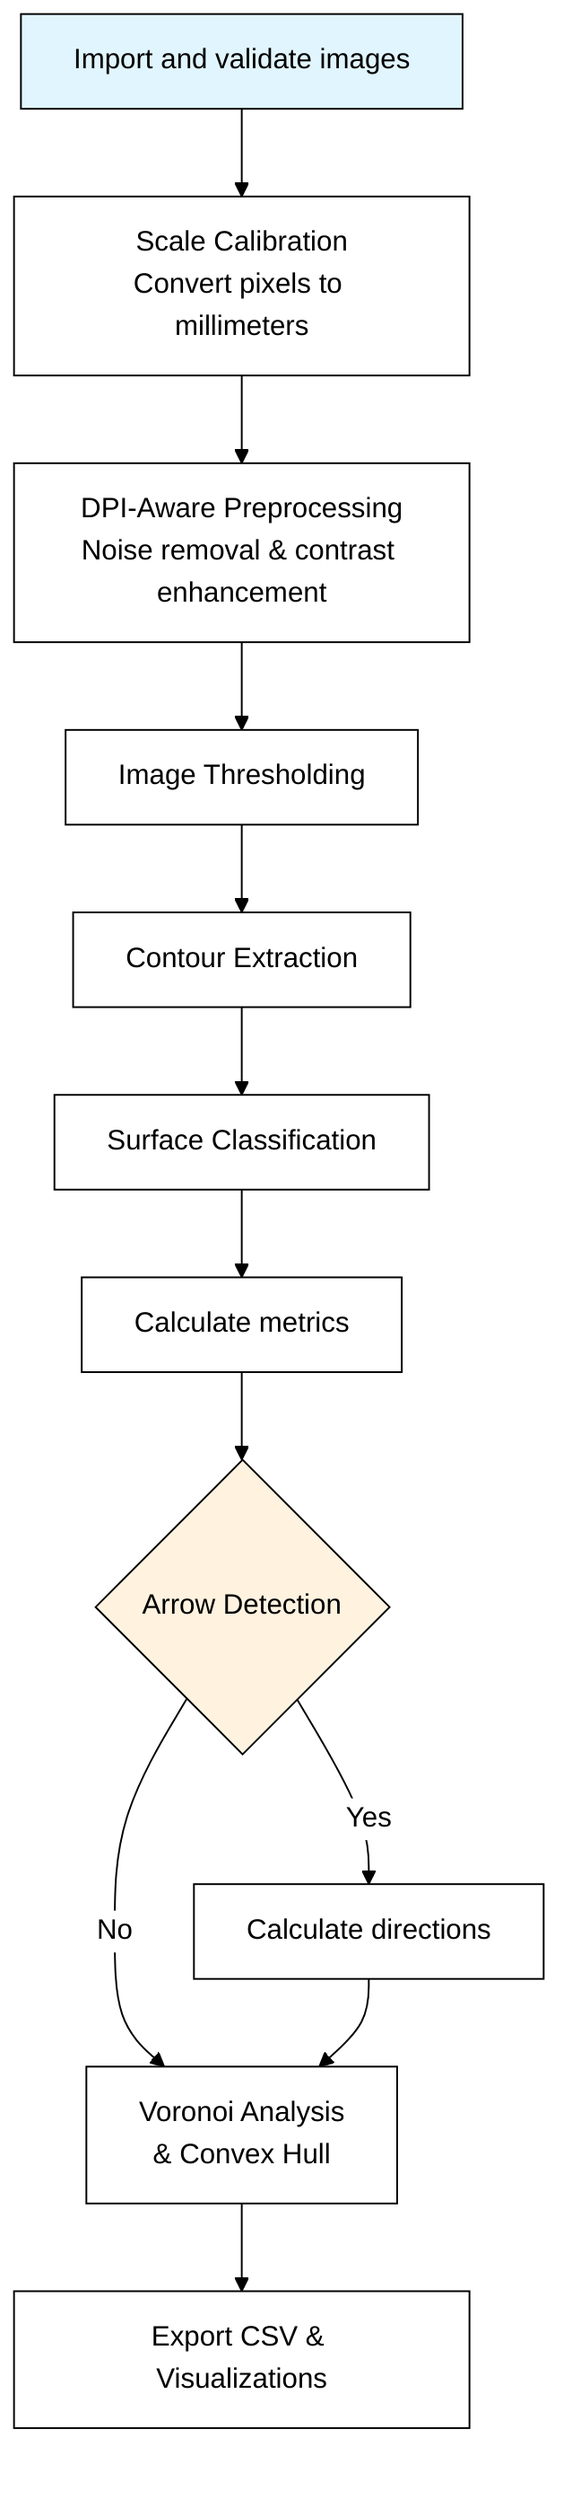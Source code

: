 %%{init: {'theme':'base', 'themeVariables': {'primaryColor': '#ffffff', 'primaryTextColor': '#000000', 'primaryBorderColor': '#000000', 'lineColor': '#000000', 'fontSize': '16px'}}}%%
flowchart TD
    A[Import and validate images] --> B[Scale Calibration<br/>Convert pixels to millimeters]
    B --> C[DPI-Aware Preprocessing<br/>Noise removal & contrast enhancement]
    C --> D[Image Thresholding]
    D --> E[Contour Extraction]
    E --> F[Surface Classification]
    F --> G[Calculate metrics]
    G --> H{Arrow Detection}
    H -->|Yes| I[Calculate directions]
    H -->|No| J[Voronoi Analysis<br/> & Convex Hull]
    I --> J[Voronoi Analysis<br/> & Convex Hull]
    J --> K[Export CSV & Visualizations]

    style A fill:#e1f5fe
    style H fill:#fff3e0